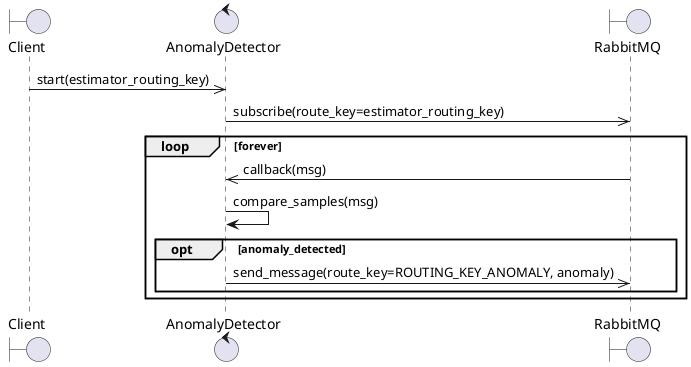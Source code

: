 @startuml AnomalyDetector
boundary Client as client
control AnomalyDetector as det
boundary RabbitMQ as mq
client ->> det: start(estimator_routing_key)
det ->> mq: subscribe(route_key=estimator_routing_key)
loop forever
  mq ->> det: callback(msg)
  det -> det: compare_samples(msg)
  opt anomaly_detected
    det ->> mq: send_message(route_key=ROUTING_KEY_ANOMALY, anomaly)
  end
end
@enduml
